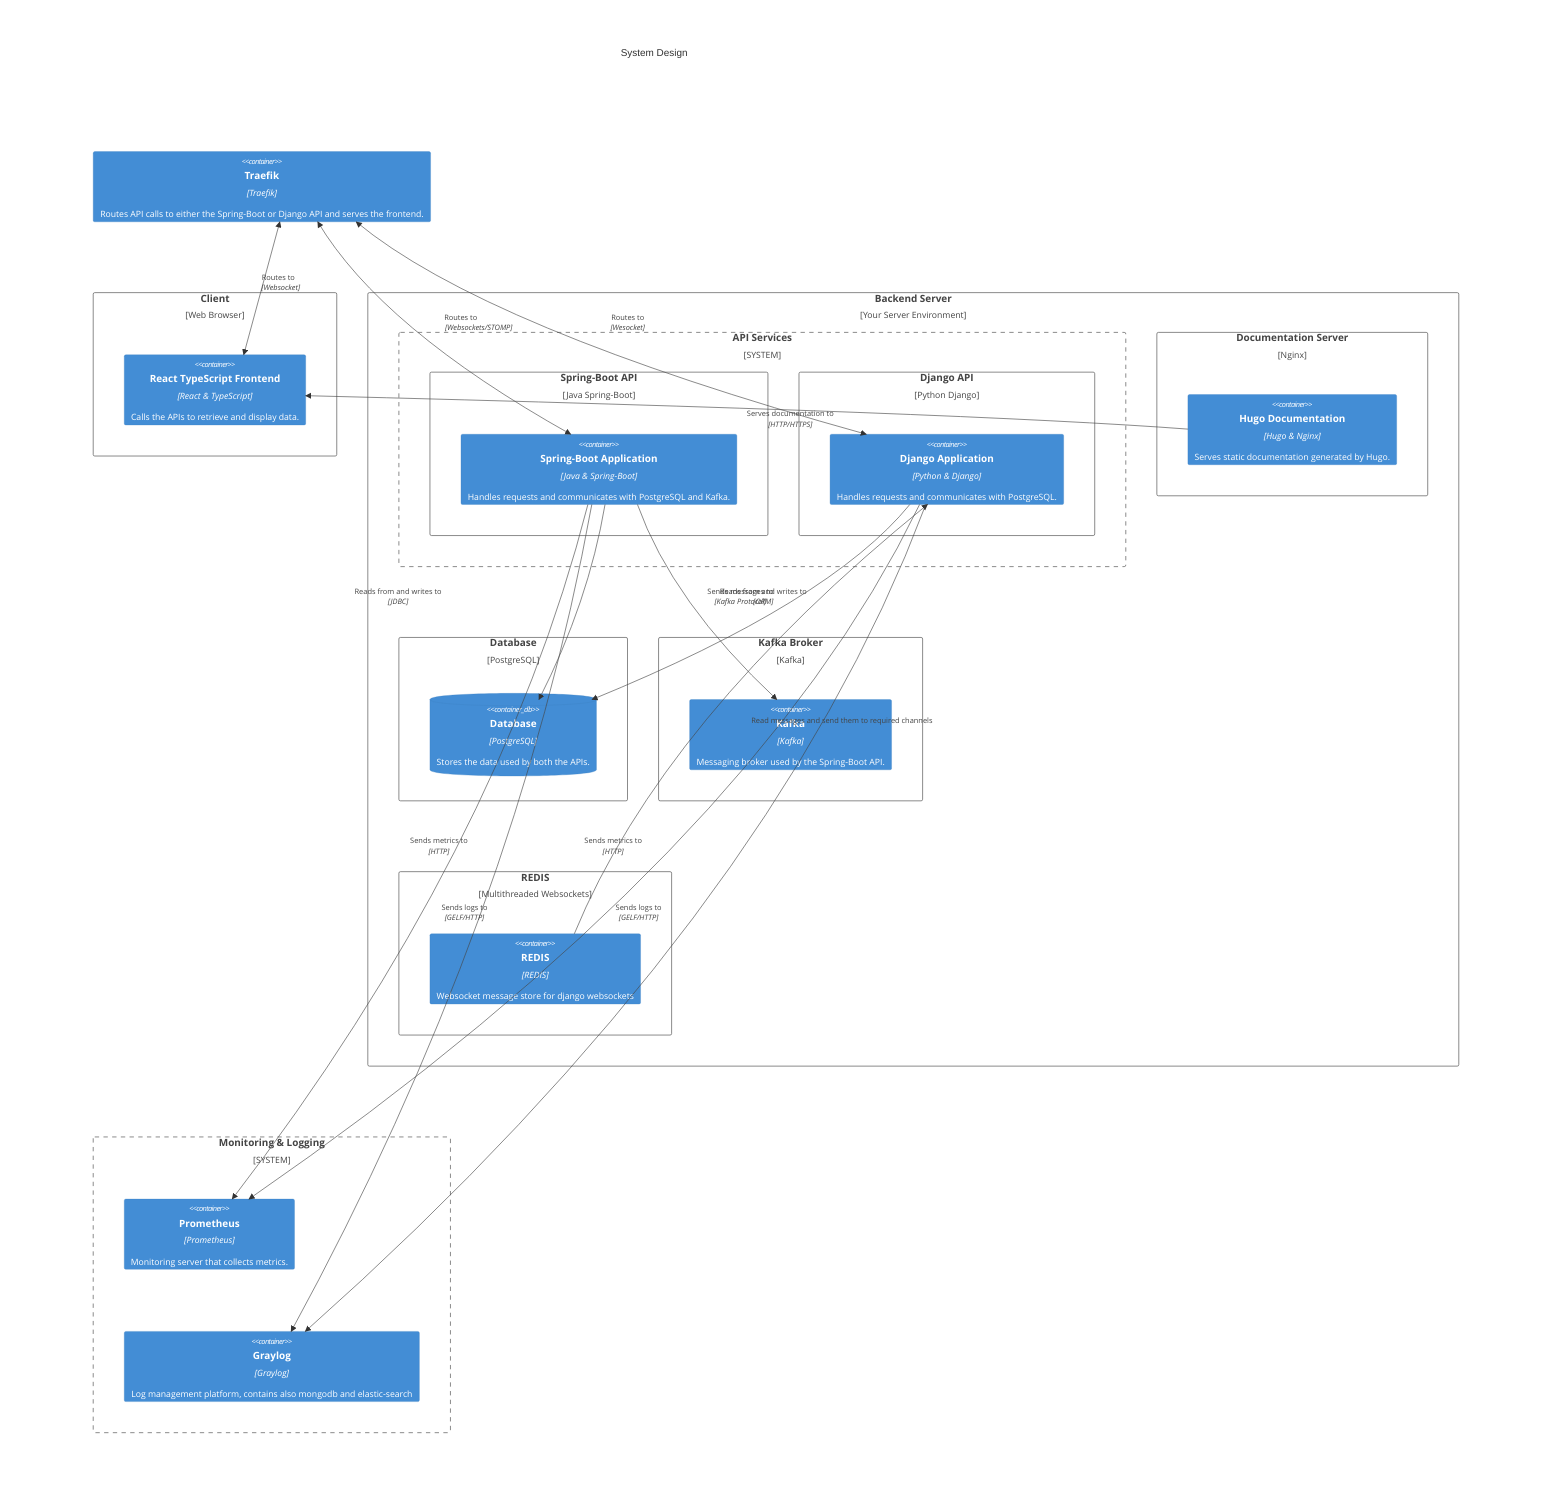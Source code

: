 C4Deployment
    title System Design

    Deployment_Node(Client, "Client", "Web Browser"){
        Container(ReactApp, "React TypeScript Frontend", "React & TypeScript", "Calls the APIs to retrieve and display data.")
    }
     
    Container(Traefik, "Traefik", "Traefik", "Routes API calls to either the Spring-Boot or Django API and serves the frontend.")

    Deployment_Node(Backend, "Backend Server", "Your Server Environment"){

        System_Boundary(ApiBoundary, "API Services") {
            Deployment_Node(SpringNode, "Spring-Boot API", "Java Spring-Boot"){
                Container(SpringAPI, "Spring-Boot Application", "Java & Spring-Boot", "Handles requests and communicates with PostgreSQL and Kafka.")
            }

            Deployment_Node(DjangoNode, "Django API", "Python Django"){
                Container(DjangoAPI, "Django Application", "Python & Django", "Handles requests and communicates with PostgreSQL.")
            }
        }

        Deployment_Node(Documentation, "Documentation Server", "Nginx"){
            Container(HugoDocs, "Hugo Documentation", "Hugo & Nginx", "Serves static documentation generated by Hugo.")
        }


        Deployment_Node(DBNode, "Database", "PostgreSQL"){
            ContainerDb(PostgreSQL, "Database", "PostgreSQL", "Stores the data used by both the APIs.")
        }

        Deployment_Node(KafkaNode, "Kafka Broker", "Kafka"){
            Container(Kafka, "Kafka", "Kafka", "Messaging broker used by the Spring-Boot API.")
        }

        Deployment_Node(redis, "REDIS","Multithreaded Websockets"){
            Container(redis, "REDIS", "REDIS", "Websocket message store for django websockets")
        }
    }
    System_Boundary(MonitoringBoundary, "Monitoring & Logging") {
        Container(Prometheus, "Prometheus", "Prometheus", "Monitoring server that collects metrics.")
        Container(Graylog, "Graylog", "Graylog", "Log management platform, contains also mongodb and elastic-search")
    }

    
    BiRel(Traefik, ReactApp, "Routes to", "HTTP/HTTPS")
    Rel(Traefik, SpringAPI, "Routes to", "HTTP/HTTPS")
    Rel(Traefik, DjangoAPI, "Routes to", "HTTP/HTTPS")

    BiRel(Traefik, SpringAPI, "Routes to", "Websockets/STOMP")
    BiRel(Traefik, DjangoAPI, "Routes to", "Wesocket")
    BiRel(Traefik, ReactApp, "Routes to", "Websocket")


    Rel(redis, DjangoAPI, "Read messages and send them to required channels")
    Rel(SpringAPI, PostgreSQL, "Reads from and writes to", "JDBC")
    Rel(DjangoAPI, PostgreSQL, "Reads from and writes to", "ORM")
    Rel(SpringAPI, Kafka, "Sends messages to", "Kafka Protocol")
    Rel(SpringAPI, Prometheus, "Sends metrics to", "HTTP")
    Rel(SpringAPI, Graylog, "Sends logs to", "GELF/HTTP")
    Rel(DjangoAPI, Prometheus, "Sends metrics to", "HTTP")
    Rel(DjangoAPI, Graylog, "Sends logs to", "GELF/HTTP")
    Rel(HugoDocs, ReactApp, "Serves documentation to", "HTTP/HTTPS")

    UpdateRelStyle(Client, Traefik, $offsetY="-20")
    UpdateRelStyle(Traefik, ReactApp, $offsetY="-20")
    UpdateRelStyle(Traefik, SpringAPI, $offsetY="-20")
    UpdateRelStyle(Traefik, DjangoAPI, $offsetY="-20")
    UpdateRelStyle(SpringAPI, PostgreSQL, $offsetY="-20", $offsetX="-350")
    UpdateRelStyle(DjangoAPI, PostgreSQL, $offsetY="-20", $offsetX="-50")
    UpdateRelStyle(SpringAPI, Kafka, $offsetY="-20")
    UpdateRelStyle(SpringAPI, Prometheus, $offsetY="-20")
    UpdateRelStyle(SpringAPI, Graylog, $offsetY="-20")
    UpdateRelStyle(DjangoAPI, Prometheus, $offsetY="-20")
    UpdateRelStyle(DjangoAPI, Graylog, $offsetY="-20")